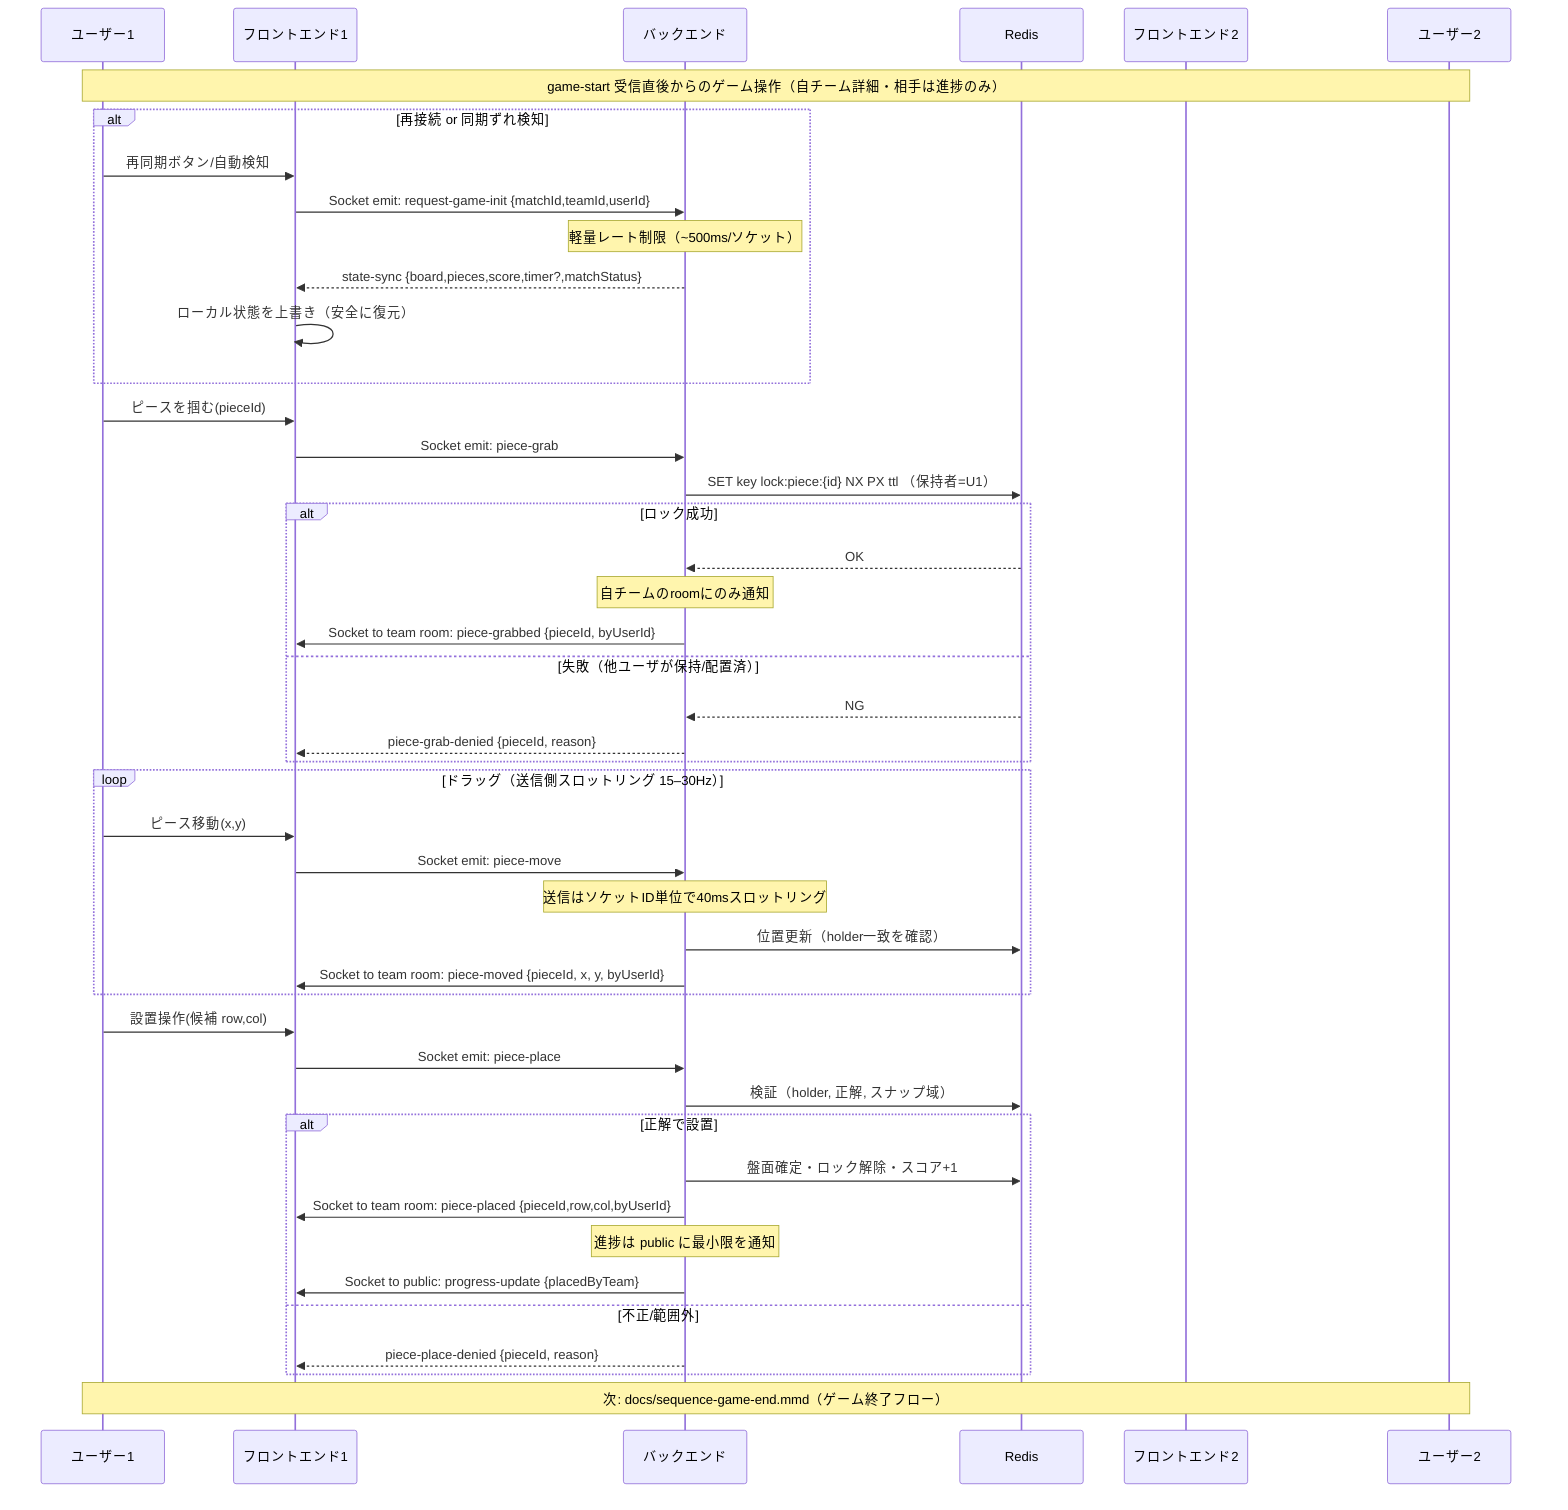 %%{init: {'theme':'default', 'themeVariables': {'primaryColor': '#4f46e5', 'primaryTextColor': '#fff', 'primaryBorderColor': '#3730a3', 'lineColor': '#374151', 'secondaryColor': '#e5e7eb', 'tertiaryColor': '#f3f4f6'}}}%%

%% ゲーム中（通常操作：掴む→動かす→設置→進捗更新）
sequenceDiagram
    participant U1 as ユーザー1
    participant F1 as フロントエンド1
    participant B as バックエンド
    participant R as Redis
    participant F2 as フロントエンド2
    participant U2 as ユーザー2

    Note over U1,U2: game-start 受信直後からのゲーム操作（自チーム詳細・相手は進捗のみ）

    %% 再接続/同期ずれ時のスナップショット再取得
    alt 再接続 or 同期ずれ検知
        U1->>F1: 再同期ボタン/自動検知
        F1->>B: Socket emit: request-game-init {matchId,teamId,userId}
        Note over B: 軽量レート制限（~500ms/ソケット）
        B-->>F1: state-sync {board,pieces,score,timer?,matchStatus}
        F1->>F1: ローカル状態を上書き（安全に復元）
    end

    U1->>F1: ピースを掴む(pieceId)
    F1->>B: Socket emit: piece-grab
    B->>R: SET key lock:piece:{id} NX PX ttl （保持者=U1）
    alt ロック成功
        R-->>B: OK
        Note over B: 自チームのroomにのみ通知
        B->>F1: Socket to team room: piece-grabbed {pieceId, byUserId}
    else 失敗（他ユーザが保持/配置済）
        R-->>B: NG
        B-->>F1: piece-grab-denied {pieceId, reason}
    end

    loop ドラッグ（送信側スロットリング 15–30Hz）
        U1->>F1: ピース移動(x,y)
        F1->>B: Socket emit: piece-move
        Note over B: 送信はソケットID単位で40msスロットリング
        B->>R: 位置更新（holder一致を確認）
        B->>F1: Socket to team room: piece-moved {pieceId, x, y, byUserId}
    end

    U1->>F1: 設置操作(候補 row,col)
    F1->>B: Socket emit: piece-place
    B->>R: 検証（holder, 正解, スナップ域）
    alt 正解で設置
        B->>R: 盤面確定・ロック解除・スコア+1
        B->>F1: Socket to team room: piece-placed {pieceId,row,col,byUserId}
        Note over B: 進捗は public に最小限を通知
        B->>F1: Socket to public: progress-update {placedByTeam}
    else 不正/範囲外
        B-->>F1: piece-place-denied {pieceId, reason}
    end

    Note over U1,U2: 次: docs/sequence-game-end.mmd（ゲーム終了フロー）